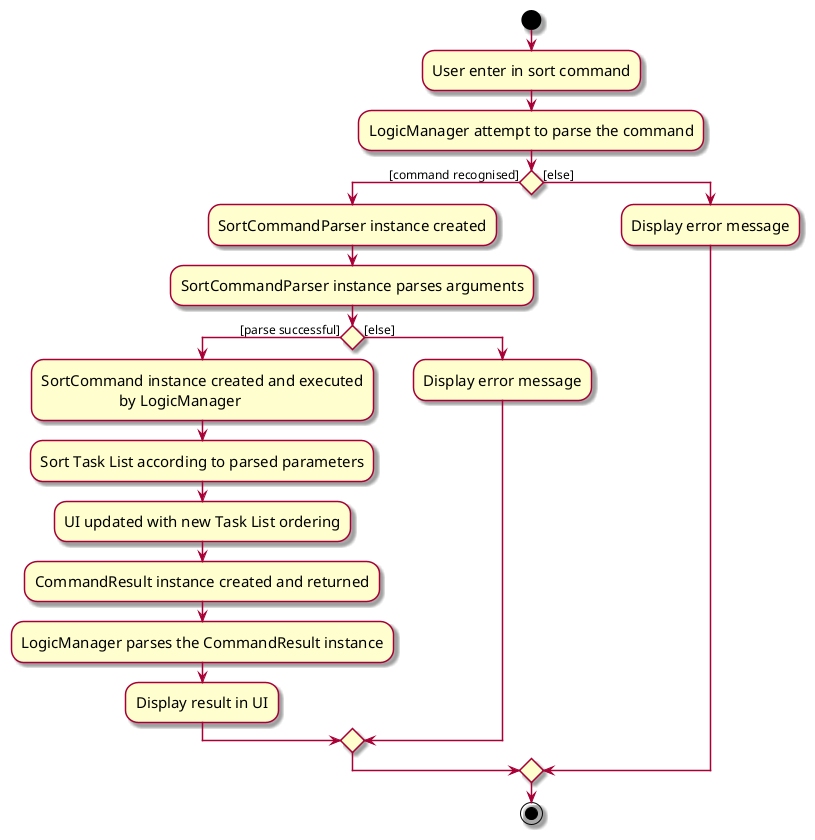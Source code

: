 @startuml
skin rose
skinparam ActivityFontSize 15
skinparam ArrowFontSize 12

start
:User enter in sort command;
:LogicManager attempt to parse the command;

if () then ([command recognised])
    :SortCommandParser instance created;
    :SortCommandParser instance parses arguments;

    if () then ([parse successful])
        :SortCommand instance created and executed
                            by LogicManager;
        :Sort Task List according to parsed parameters;
        :UI updated with new Task List ordering;
        :CommandResult instance created and returned;
        :LogicManager parses the CommandResult instance;
        :Display result in UI;
    else ([else])
        :Display error message;
    endif
else ([else])
    :Display error message;
endif
stop
@enduml
